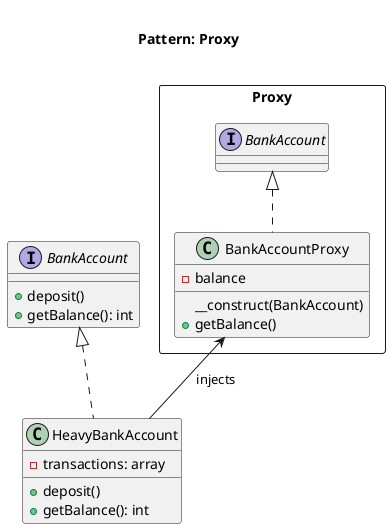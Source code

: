 @startuml
    Title <size:20>\nPattern: Proxy\n

    interface BankAccount {
        + deposit()
        + getBalance(): int
    }

    class HeavyBankAccount implements BankAccount {
        - transactions: array
        + deposit()
        + getBalance(): int
    }

    package Proxy <<Rectangle>> {
        class BankAccountProxy implements BankAccount {
            - balance
            __construct(BankAccount)
            + getBalance()
        }
    }

    BankAccountProxy <-- HeavyBankAccount: " injects"
@enduml





